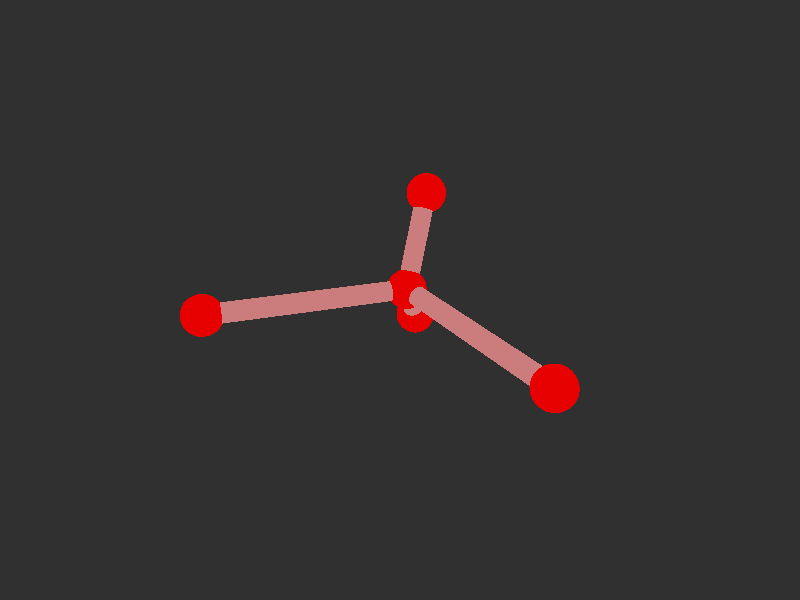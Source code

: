 #version 3.7; 
    global_settings { assumed_gamma 1.0 }
    

    camera {
    location  <20, 20, 20>
    right     x*image_width/image_height
    look_at   <0, 0, 0>
    angle 58
    }

    background { color rgb<1,1,1>*0.03 }


    light_source { <-20, 30, -25> color red 0.6 green 0.6 blue 0.6 }
    light_source { < 20, 30, -25> color red 0.6 green 0.6 blue 0.6 }
    
    #declare m = 1;
    union {

    union {
    sphere { m*<-1.4057110427810122,-0.4921371743561217,-0.930197736009722>, 1 }        
    sphere {  m*<0.0497102178854647,0.09457684848336867,8.945994121743684>, 1 }
    sphere {  m*<7.405061655885441,0.005656572489011746,-5.63349916830167>, 1 }
    sphere {  m*<-4.297854420119994,3.291889592585582,-2.4124708737978517>, 1}
    sphere { m*<-2.746007666057817,-3.093272759781328,-1.5905110804902298>, 1 }    

        pigment { color rgb<0.8,0,0>  }
    finish { ambient 0.1 diffuse 0.7 phong 1 }
    }    
    union {
    cylinder { m*<0.0497102178854647,0.09457684848336867,8.945994121743684>, <-1.4057110427810122,-0.4921371743561217,-0.930197736009722>, 0.5 }
    cylinder { m*<7.405061655885441,0.005656572489011746,-5.63349916830167>, <-1.4057110427810122,-0.4921371743561217,-0.930197736009722>, 0.5}
    cylinder { m*<-4.297854420119994,3.291889592585582,-2.4124708737978517>, <-1.4057110427810122,-0.4921371743561217,-0.930197736009722>, 0.5 }
    cylinder {  m*<-2.746007666057817,-3.093272759781328,-1.5905110804902298>, <-1.4057110427810122,-0.4921371743561217,-0.930197736009722>, 0.5}

    pigment { color rgb<0.6,.2,.2>  }
    finish { ambient 0.1 diffuse 0.7 phong 1 }    
    }
    
    // rotate <0, 0, 0>
    }
    #version 3.7; 
    global_settings { assumed_gamma 1.0 }
    

    camera {
    location  <20, 20, 20>
    right     x*image_width/image_height
    look_at   <0, 0, 0>
    angle 58
    }

    background { color rgb<1,1,1>*0.03 }


    light_source { <-20, 30, -25> color red 0.6 green 0.6 blue 0.6 }
    light_source { < 20, 30, -25> color red 0.6 green 0.6 blue 0.6 }
    
    #declare m = 1;
    union {

    union {
    sphere { m*<-1.4057110427810122,-0.4921371743561217,-0.930197736009722>, 1 }        
    sphere {  m*<0.0497102178854647,0.09457684848336867,8.945994121743684>, 1 }
    sphere {  m*<7.405061655885441,0.005656572489011746,-5.63349916830167>, 1 }
    sphere {  m*<-4.297854420119994,3.291889592585582,-2.4124708737978517>, 1}
    sphere { m*<-2.746007666057817,-3.093272759781328,-1.5905110804902298>, 1 }    

        pigment { color rgb<0.8,0,0>  }
    finish { ambient 0.1 diffuse 0.7 phong 1 }
    }    
    union {
    cylinder { m*<0.0497102178854647,0.09457684848336867,8.945994121743684>, <-1.4057110427810122,-0.4921371743561217,-0.930197736009722>, 0.5 }
    cylinder { m*<7.405061655885441,0.005656572489011746,-5.63349916830167>, <-1.4057110427810122,-0.4921371743561217,-0.930197736009722>, 0.5}
    cylinder { m*<-4.297854420119994,3.291889592585582,-2.4124708737978517>, <-1.4057110427810122,-0.4921371743561217,-0.930197736009722>, 0.5 }
    cylinder {  m*<-2.746007666057817,-3.093272759781328,-1.5905110804902298>, <-1.4057110427810122,-0.4921371743561217,-0.930197736009722>, 0.5}

    pigment { color rgb<0.6,.2,.2>  }
    finish { ambient 0.1 diffuse 0.7 phong 1 }    
    }
    
    // rotate <0, 0, 0>
    }
    